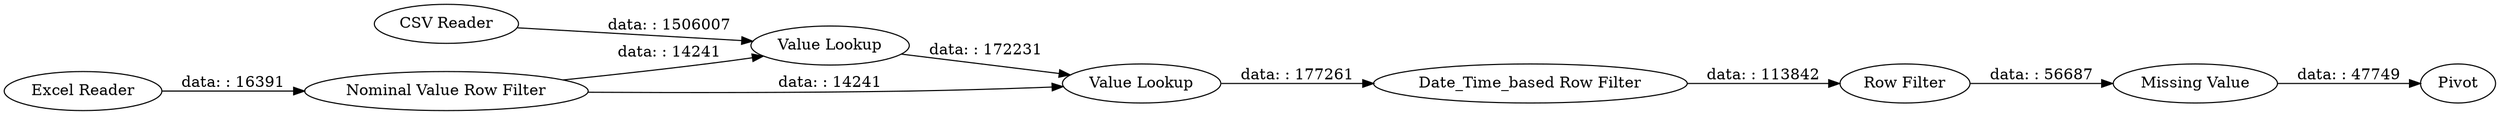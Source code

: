 digraph {
	"767251842207866052_21" [label="Date_Time_based Row Filter"]
	"767251842207866052_22" [label="Row Filter"]
	"767251842207866052_20" [label="Value Lookup"]
	"767251842207866052_1" [label="CSV Reader"]
	"767251842207866052_24" [label="Nominal Value Row Filter"]
	"767251842207866052_19" [label="Value Lookup"]
	"767251842207866052_5" [label="Excel Reader"]
	"767251842207866052_27" [label=Pivot]
	"767251842207866052_25" [label="Missing Value"]
	"767251842207866052_20" -> "767251842207866052_21" [label="data: : 177261"]
	"767251842207866052_19" -> "767251842207866052_20" [label="data: : 172231"]
	"767251842207866052_5" -> "767251842207866052_24" [label="data: : 16391"]
	"767251842207866052_22" -> "767251842207866052_25" [label="data: : 56687"]
	"767251842207866052_25" -> "767251842207866052_27" [label="data: : 47749"]
	"767251842207866052_24" -> "767251842207866052_19" [label="data: : 14241"]
	"767251842207866052_21" -> "767251842207866052_22" [label="data: : 113842"]
	"767251842207866052_24" -> "767251842207866052_20" [label="data: : 14241"]
	"767251842207866052_1" -> "767251842207866052_19" [label="data: : 1506007"]
	rankdir=LR
}
